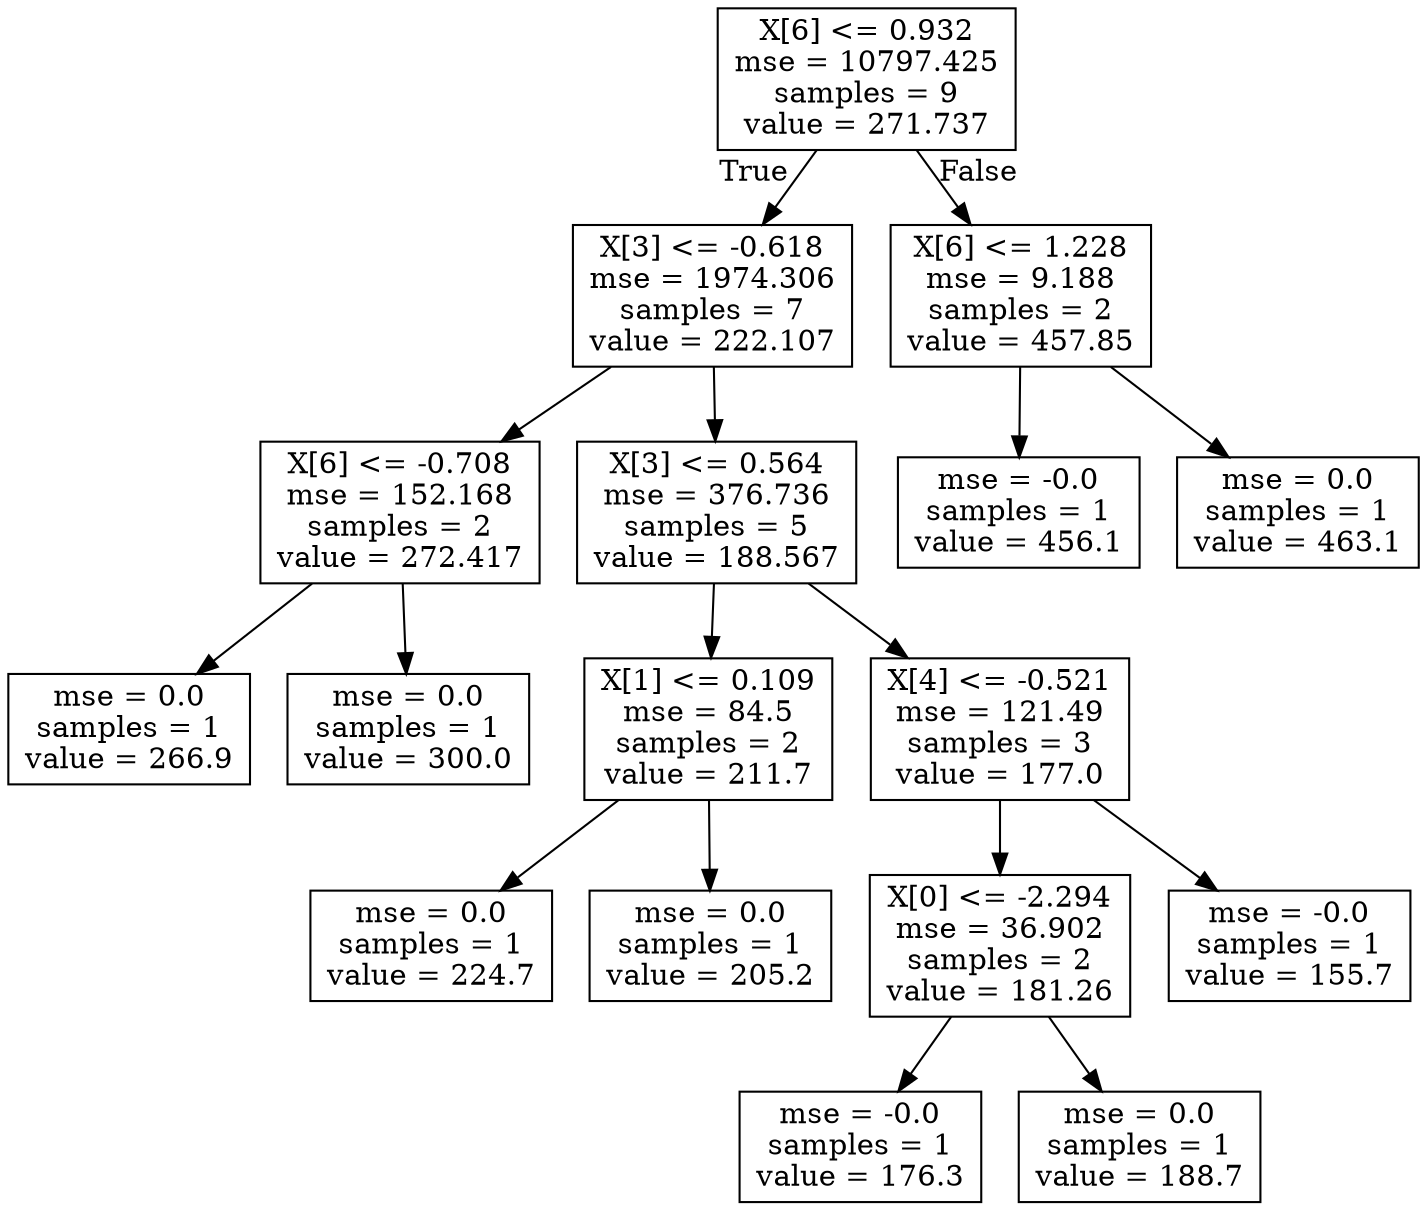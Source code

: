 digraph Tree {
node [shape=box] ;
0 [label="X[6] <= 0.932\nmse = 10797.425\nsamples = 9\nvalue = 271.737"] ;
1 [label="X[3] <= -0.618\nmse = 1974.306\nsamples = 7\nvalue = 222.107"] ;
0 -> 1 [labeldistance=2.5, labelangle=45, headlabel="True"] ;
2 [label="X[6] <= -0.708\nmse = 152.168\nsamples = 2\nvalue = 272.417"] ;
1 -> 2 ;
3 [label="mse = 0.0\nsamples = 1\nvalue = 266.9"] ;
2 -> 3 ;
4 [label="mse = 0.0\nsamples = 1\nvalue = 300.0"] ;
2 -> 4 ;
5 [label="X[3] <= 0.564\nmse = 376.736\nsamples = 5\nvalue = 188.567"] ;
1 -> 5 ;
6 [label="X[1] <= 0.109\nmse = 84.5\nsamples = 2\nvalue = 211.7"] ;
5 -> 6 ;
7 [label="mse = 0.0\nsamples = 1\nvalue = 224.7"] ;
6 -> 7 ;
8 [label="mse = 0.0\nsamples = 1\nvalue = 205.2"] ;
6 -> 8 ;
9 [label="X[4] <= -0.521\nmse = 121.49\nsamples = 3\nvalue = 177.0"] ;
5 -> 9 ;
10 [label="X[0] <= -2.294\nmse = 36.902\nsamples = 2\nvalue = 181.26"] ;
9 -> 10 ;
11 [label="mse = -0.0\nsamples = 1\nvalue = 176.3"] ;
10 -> 11 ;
12 [label="mse = 0.0\nsamples = 1\nvalue = 188.7"] ;
10 -> 12 ;
13 [label="mse = -0.0\nsamples = 1\nvalue = 155.7"] ;
9 -> 13 ;
14 [label="X[6] <= 1.228\nmse = 9.188\nsamples = 2\nvalue = 457.85"] ;
0 -> 14 [labeldistance=2.5, labelangle=-45, headlabel="False"] ;
15 [label="mse = -0.0\nsamples = 1\nvalue = 456.1"] ;
14 -> 15 ;
16 [label="mse = 0.0\nsamples = 1\nvalue = 463.1"] ;
14 -> 16 ;
}